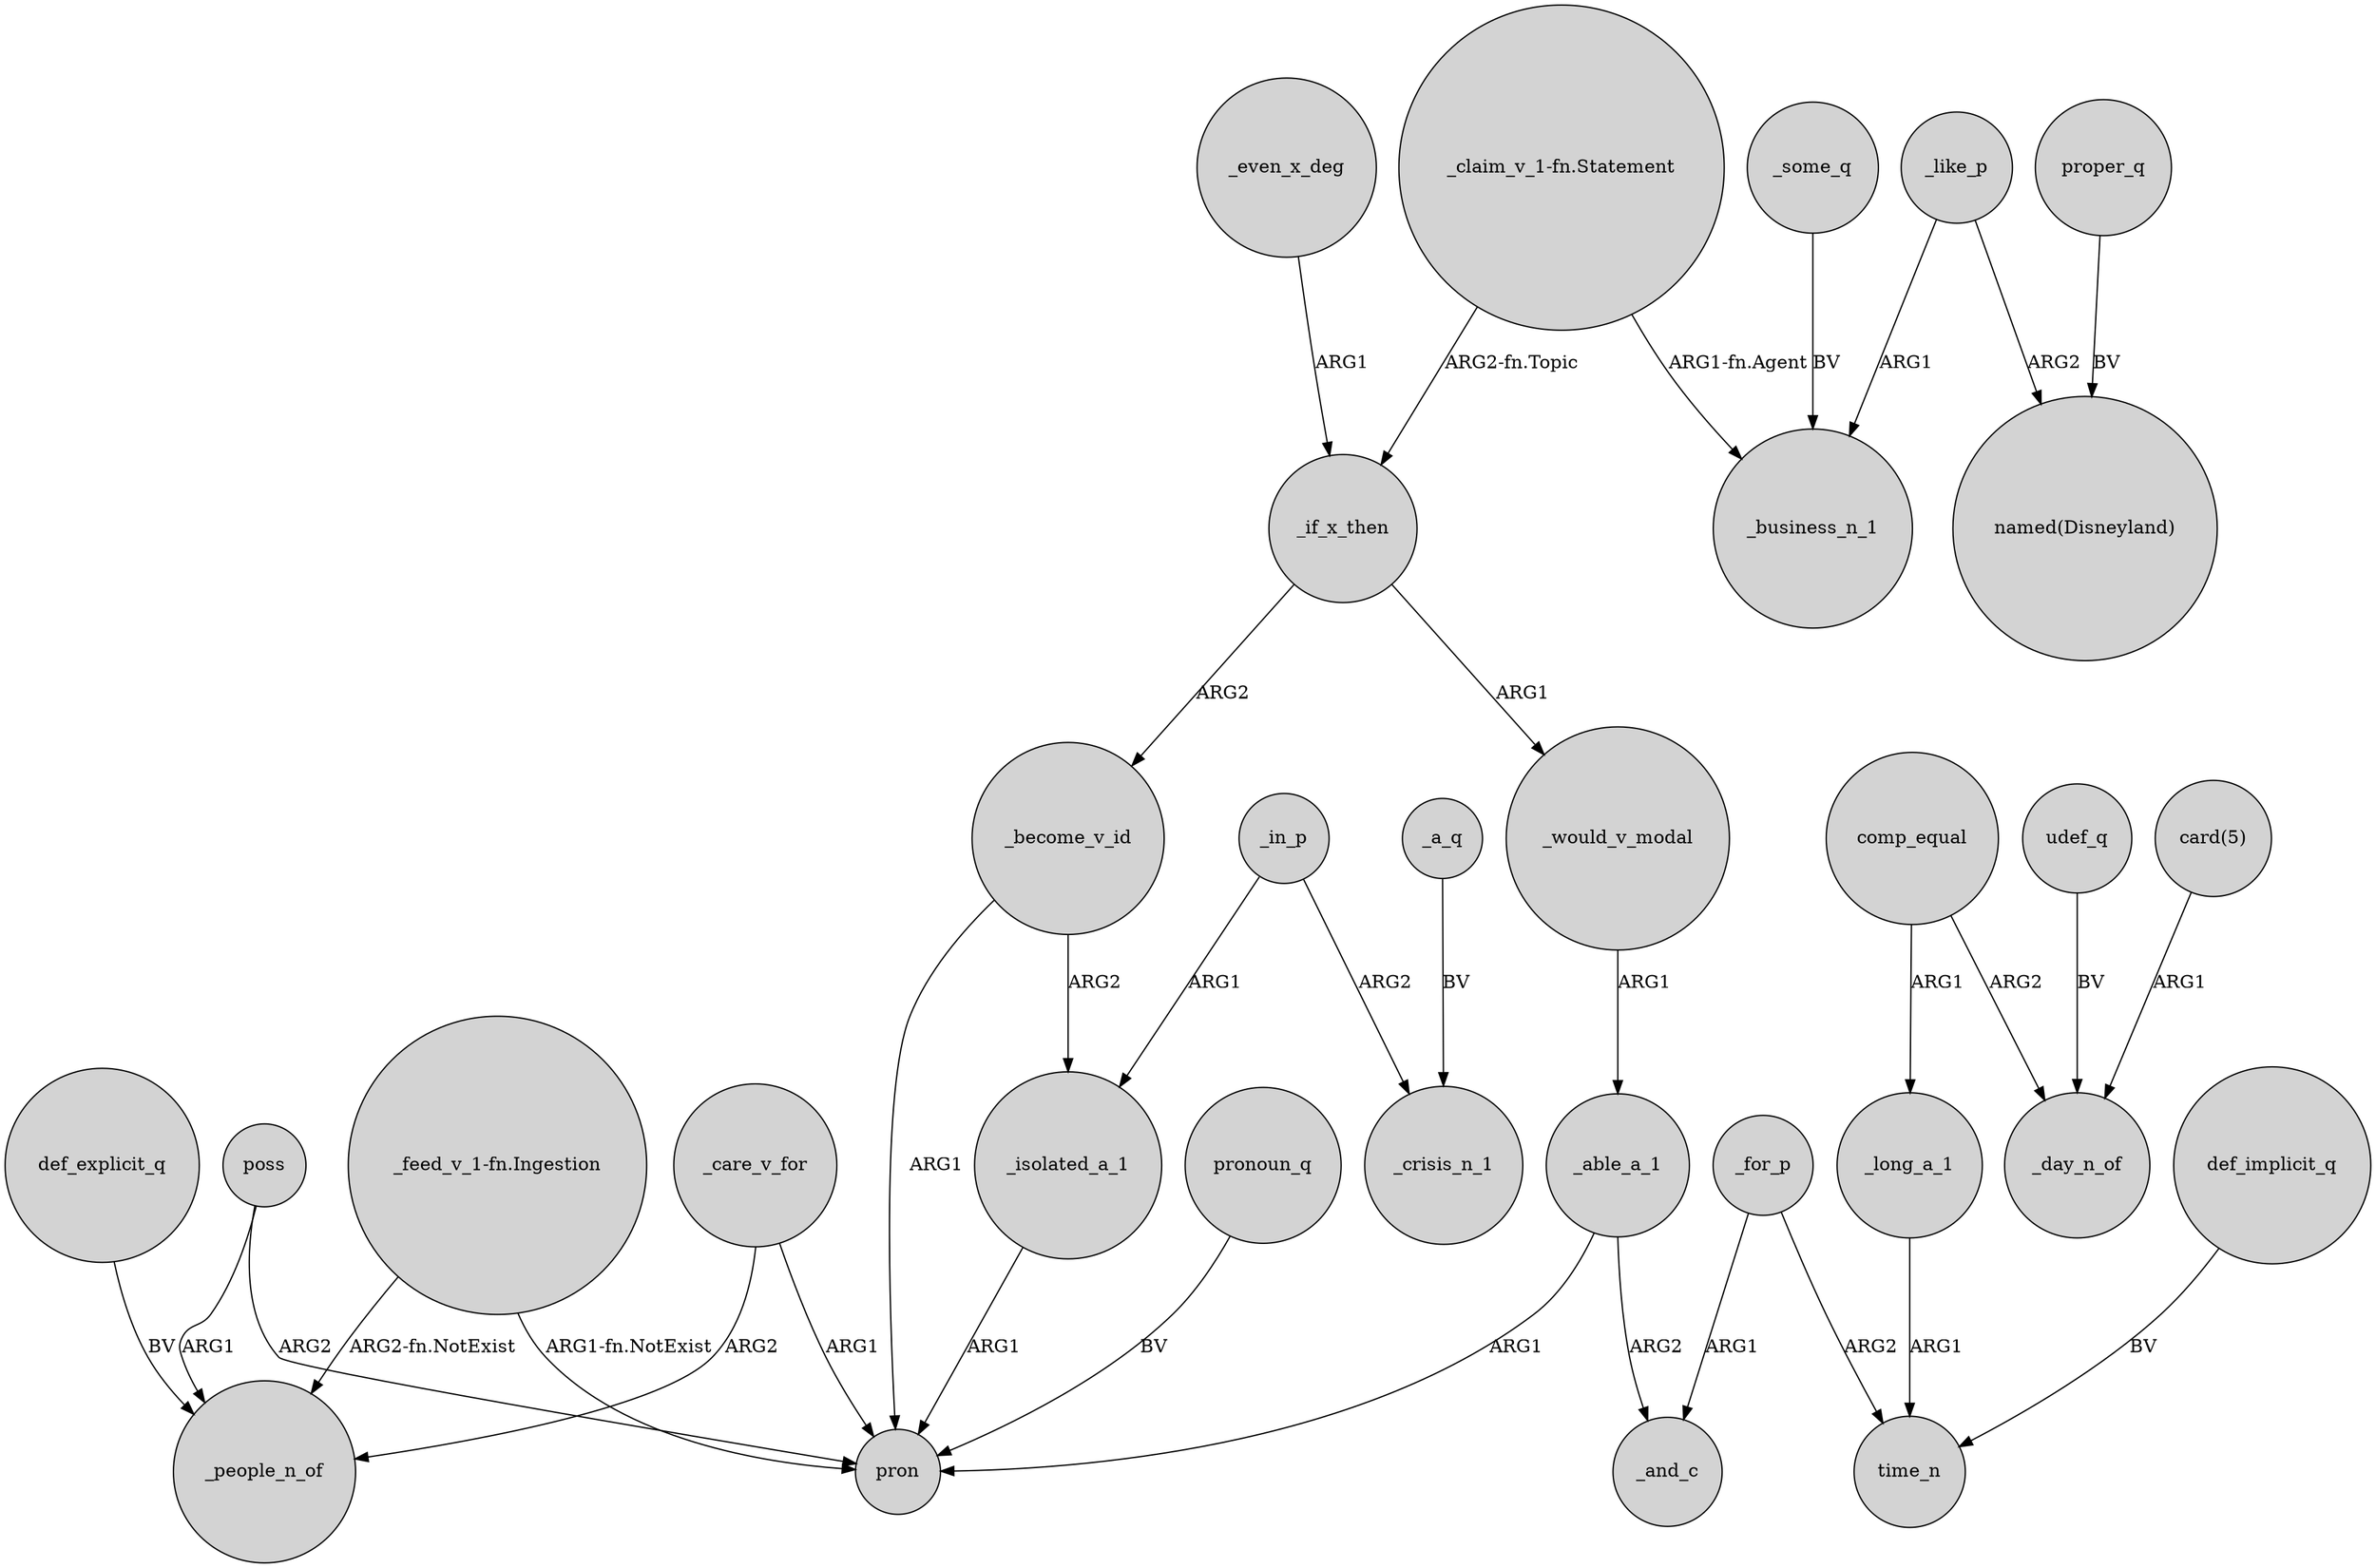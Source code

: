 digraph {
	node [shape=circle style=filled]
	"_feed_v_1-fn.Ingestion" -> pron [label="ARG1-fn.NotExist"]
	"_claim_v_1-fn.Statement" -> _business_n_1 [label="ARG1-fn.Agent"]
	_for_p -> time_n [label=ARG2]
	_isolated_a_1 -> pron [label=ARG1]
	_like_p -> _business_n_1 [label=ARG1]
	poss -> pron [label=ARG2]
	_able_a_1 -> _and_c [label=ARG2]
	_a_q -> _crisis_n_1 [label=BV]
	_care_v_for -> _people_n_of [label=ARG2]
	_become_v_id -> pron [label=ARG1]
	_even_x_deg -> _if_x_then [label=ARG1]
	_like_p -> "named(Disneyland)" [label=ARG2]
	udef_q -> _day_n_of [label=BV]
	poss -> _people_n_of [label=ARG1]
	_some_q -> _business_n_1 [label=BV]
	_become_v_id -> _isolated_a_1 [label=ARG2]
	comp_equal -> _day_n_of [label=ARG2]
	proper_q -> "named(Disneyland)" [label=BV]
	_long_a_1 -> time_n [label=ARG1]
	pronoun_q -> pron [label=BV]
	_would_v_modal -> _able_a_1 [label=ARG1]
	comp_equal -> _long_a_1 [label=ARG1]
	"_claim_v_1-fn.Statement" -> _if_x_then [label="ARG2-fn.Topic"]
	_in_p -> _isolated_a_1 [label=ARG1]
	_care_v_for -> pron [label=ARG1]
	"card(5)" -> _day_n_of [label=ARG1]
	_if_x_then -> _would_v_modal [label=ARG1]
	_if_x_then -> _become_v_id [label=ARG2]
	_able_a_1 -> pron [label=ARG1]
	_in_p -> _crisis_n_1 [label=ARG2]
	def_explicit_q -> _people_n_of [label=BV]
	def_implicit_q -> time_n [label=BV]
	"_feed_v_1-fn.Ingestion" -> _people_n_of [label="ARG2-fn.NotExist"]
	_for_p -> _and_c [label=ARG1]
}

